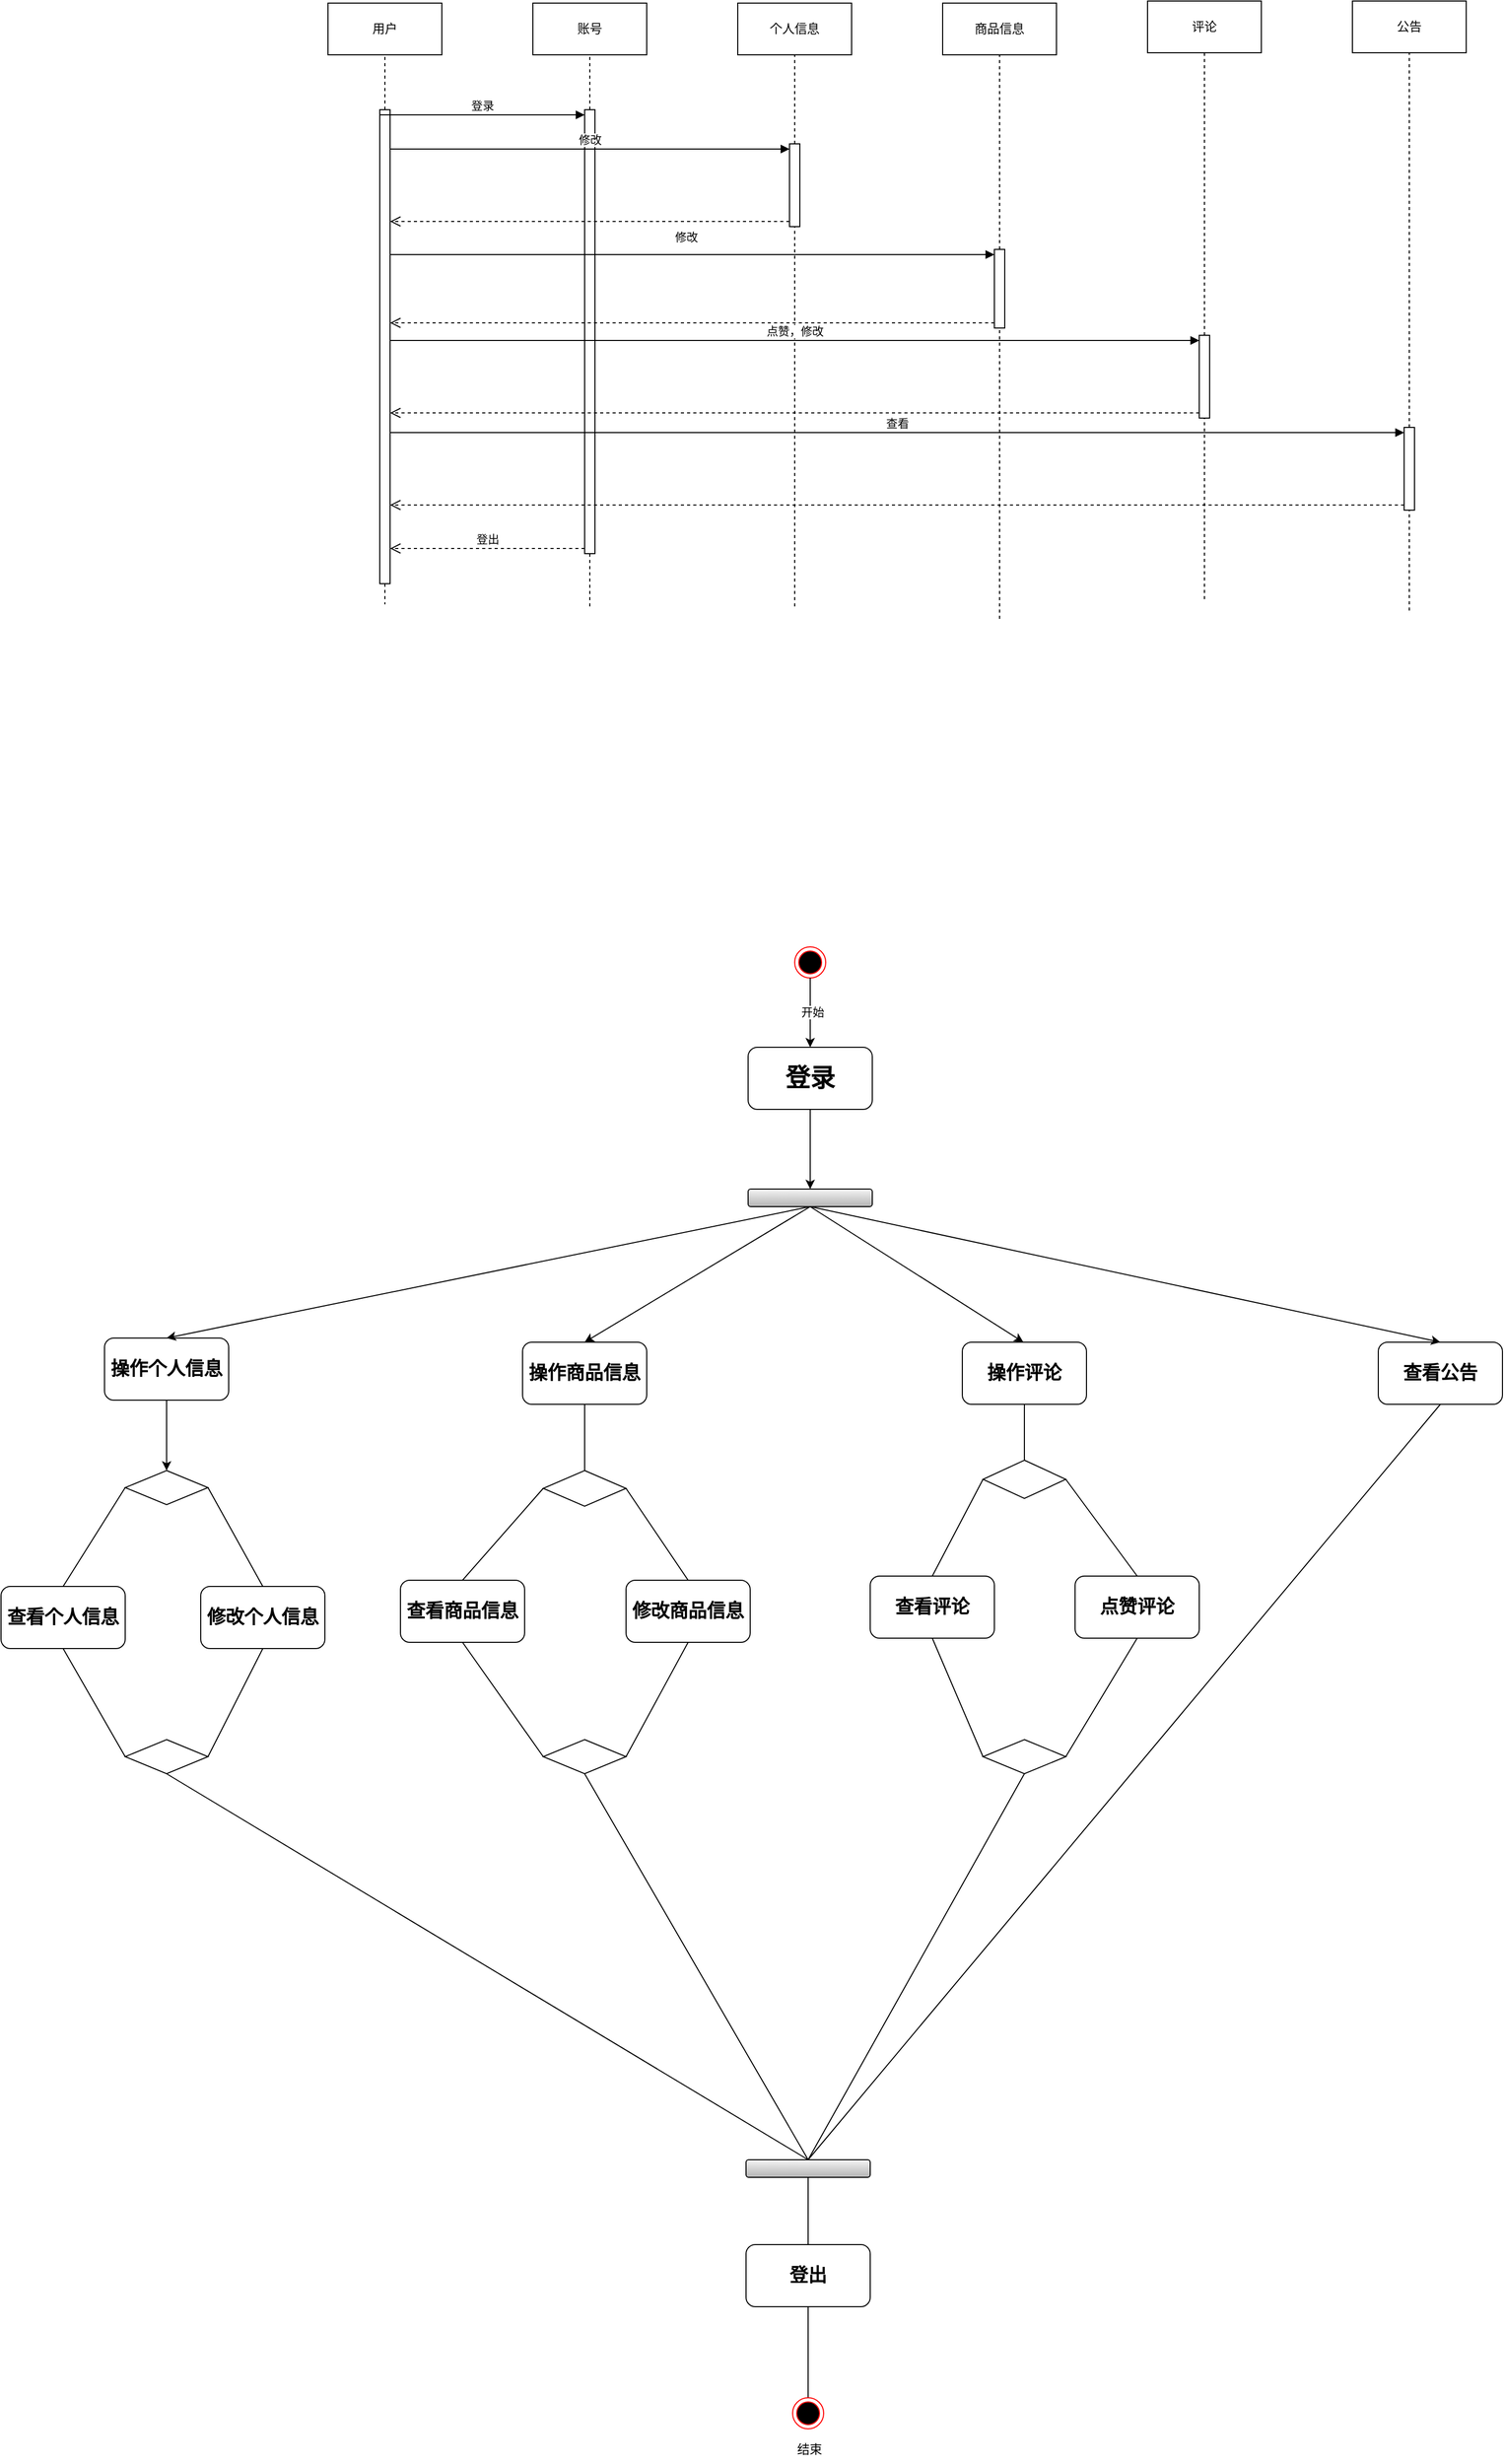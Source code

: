 <mxfile version="25.0.3">
  <diagram name="第 1 页" id="wJ4yr9-yUe9llj9ouPJo">
    <mxGraphModel dx="3652" dy="1562" grid="0" gridSize="10" guides="1" tooltips="1" connect="1" arrows="1" fold="1" page="0" pageScale="1" pageWidth="827" pageHeight="1169" background="none" math="0" shadow="0">
      <root>
        <mxCell id="0" />
        <mxCell id="1" parent="0" />
        <mxCell id="3k7GxaiOfriNuv9NzLgy-3" value="用户" style="html=1;whiteSpace=wrap;" parent="1" vertex="1">
          <mxGeometry x="-91" y="350" width="110" height="50" as="geometry" />
        </mxCell>
        <mxCell id="3k7GxaiOfriNuv9NzLgy-4" value="账号" style="html=1;whiteSpace=wrap;" parent="1" vertex="1">
          <mxGeometry x="107" y="350" width="110" height="50" as="geometry" />
        </mxCell>
        <mxCell id="3k7GxaiOfriNuv9NzLgy-5" value="个人信息" style="html=1;whiteSpace=wrap;" parent="1" vertex="1">
          <mxGeometry x="305" y="350" width="110" height="50" as="geometry" />
        </mxCell>
        <mxCell id="3k7GxaiOfriNuv9NzLgy-6" value="商品信息" style="html=1;whiteSpace=wrap;" parent="1" vertex="1">
          <mxGeometry x="503" y="350" width="110" height="50" as="geometry" />
        </mxCell>
        <mxCell id="3k7GxaiOfriNuv9NzLgy-7" value="评论" style="html=1;whiteSpace=wrap;" parent="1" vertex="1">
          <mxGeometry x="701" y="348" width="110" height="50" as="geometry" />
        </mxCell>
        <mxCell id="3k7GxaiOfriNuv9NzLgy-8" value="公告" style="html=1;whiteSpace=wrap;" parent="1" vertex="1">
          <mxGeometry x="899" y="348" width="110" height="50" as="geometry" />
        </mxCell>
        <mxCell id="3k7GxaiOfriNuv9NzLgy-9" value="" style="html=1;points=[[0,0,0,0,5],[0,1,0,0,-5],[1,0,0,0,5],[1,1,0,0,-5]];perimeter=orthogonalPerimeter;outlineConnect=0;targetShapes=umlLifeline;portConstraint=eastwest;newEdgeStyle={&quot;curved&quot;:0,&quot;rounded&quot;:0};" parent="1" vertex="1">
          <mxGeometry x="-41" y="453" width="10" height="458" as="geometry" />
        </mxCell>
        <mxCell id="3k7GxaiOfriNuv9NzLgy-10" value="" style="endArrow=none;dashed=1;html=1;rounded=0;entryX=0.5;entryY=1;entryDx=0;entryDy=0;" parent="1" source="3k7GxaiOfriNuv9NzLgy-9" target="3k7GxaiOfriNuv9NzLgy-3" edge="1">
          <mxGeometry width="50" height="50" relative="1" as="geometry">
            <mxPoint x="-26" y="435" as="sourcePoint" />
            <mxPoint x="437" y="577" as="targetPoint" />
          </mxGeometry>
        </mxCell>
        <mxCell id="3k7GxaiOfriNuv9NzLgy-11" value="" style="endArrow=none;dashed=1;html=1;rounded=0;" parent="1" source="3k7GxaiOfriNuv9NzLgy-9" edge="1">
          <mxGeometry width="50" height="50" relative="1" as="geometry">
            <mxPoint x="387" y="627" as="sourcePoint" />
            <mxPoint x="-36" y="931" as="targetPoint" />
          </mxGeometry>
        </mxCell>
        <mxCell id="3k7GxaiOfriNuv9NzLgy-15" value="" style="html=1;points=[[0,0,0,0,5],[0,1,0,0,-5],[1,0,0,0,5],[1,1,0,0,-5]];perimeter=orthogonalPerimeter;outlineConnect=0;targetShapes=umlLifeline;portConstraint=eastwest;newEdgeStyle={&quot;curved&quot;:0,&quot;rounded&quot;:0};" parent="1" vertex="1">
          <mxGeometry x="157" y="453" width="10" height="429" as="geometry" />
        </mxCell>
        <mxCell id="3k7GxaiOfriNuv9NzLgy-16" value="登录" style="html=1;verticalAlign=bottom;endArrow=block;curved=0;rounded=0;entryX=0;entryY=0;entryDx=0;entryDy=5;exitX=0;exitY=0;exitDx=0;exitDy=5;exitPerimeter=0;" parent="1" source="3k7GxaiOfriNuv9NzLgy-9" target="3k7GxaiOfriNuv9NzLgy-15" edge="1">
          <mxGeometry relative="1" as="geometry">
            <mxPoint x="-36" y="452" as="sourcePoint" />
          </mxGeometry>
        </mxCell>
        <mxCell id="3k7GxaiOfriNuv9NzLgy-17" value="登出" style="html=1;verticalAlign=bottom;endArrow=open;dashed=1;endSize=8;curved=0;rounded=0;exitX=0;exitY=1;exitDx=0;exitDy=-5;" parent="1" source="3k7GxaiOfriNuv9NzLgy-15" target="3k7GxaiOfriNuv9NzLgy-9" edge="1">
          <mxGeometry relative="1" as="geometry">
            <mxPoint x="86" y="543" as="targetPoint" />
          </mxGeometry>
        </mxCell>
        <mxCell id="3k7GxaiOfriNuv9NzLgy-19" value="" style="endArrow=none;dashed=1;html=1;rounded=0;" parent="1" source="3k7GxaiOfriNuv9NzLgy-15" edge="1">
          <mxGeometry width="50" height="50" relative="1" as="geometry">
            <mxPoint x="387" y="627" as="sourcePoint" />
            <mxPoint x="162" y="936" as="targetPoint" />
          </mxGeometry>
        </mxCell>
        <mxCell id="3k7GxaiOfriNuv9NzLgy-20" value="" style="endArrow=none;dashed=1;html=1;rounded=0;entryX=0.5;entryY=1;entryDx=0;entryDy=0;" parent="1" source="3k7GxaiOfriNuv9NzLgy-15" target="3k7GxaiOfriNuv9NzLgy-4" edge="1">
          <mxGeometry width="50" height="50" relative="1" as="geometry">
            <mxPoint x="374" y="622" as="sourcePoint" />
            <mxPoint x="437" y="577" as="targetPoint" />
          </mxGeometry>
        </mxCell>
        <mxCell id="3k7GxaiOfriNuv9NzLgy-21" value="" style="html=1;points=[[0,0,0,0,5],[0,1,0,0,-5],[1,0,0,0,5],[1,1,0,0,-5]];perimeter=orthogonalPerimeter;outlineConnect=0;targetShapes=umlLifeline;portConstraint=eastwest;newEdgeStyle={&quot;curved&quot;:0,&quot;rounded&quot;:0};" parent="1" vertex="1">
          <mxGeometry x="355" y="486" width="10" height="80" as="geometry" />
        </mxCell>
        <mxCell id="3k7GxaiOfriNuv9NzLgy-22" value="修改" style="html=1;verticalAlign=bottom;endArrow=block;curved=0;rounded=0;entryX=0;entryY=0;entryDx=0;entryDy=5;" parent="1" source="3k7GxaiOfriNuv9NzLgy-9" target="3k7GxaiOfriNuv9NzLgy-21" edge="1">
          <mxGeometry relative="1" as="geometry">
            <mxPoint x="282" y="520" as="sourcePoint" />
            <mxPoint as="offset" />
          </mxGeometry>
        </mxCell>
        <mxCell id="3k7GxaiOfriNuv9NzLgy-23" value="" style="html=1;verticalAlign=bottom;endArrow=open;dashed=1;endSize=8;curved=0;rounded=0;exitX=0;exitY=1;exitDx=0;exitDy=-5;" parent="1" source="3k7GxaiOfriNuv9NzLgy-21" target="3k7GxaiOfriNuv9NzLgy-9" edge="1">
          <mxGeometry relative="1" as="geometry">
            <mxPoint x="282" y="590" as="targetPoint" />
            <mxPoint as="offset" />
          </mxGeometry>
        </mxCell>
        <mxCell id="3k7GxaiOfriNuv9NzLgy-24" value="" style="endArrow=none;dashed=1;html=1;rounded=0;entryX=0.5;entryY=1;entryDx=0;entryDy=0;" parent="1" source="3k7GxaiOfriNuv9NzLgy-21" target="3k7GxaiOfriNuv9NzLgy-5" edge="1">
          <mxGeometry width="50" height="50" relative="1" as="geometry">
            <mxPoint x="387" y="627" as="sourcePoint" />
            <mxPoint x="437" y="577" as="targetPoint" />
          </mxGeometry>
        </mxCell>
        <mxCell id="3k7GxaiOfriNuv9NzLgy-25" value="" style="endArrow=none;dashed=1;html=1;rounded=0;" parent="1" target="3k7GxaiOfriNuv9NzLgy-21" edge="1">
          <mxGeometry width="50" height="50" relative="1" as="geometry">
            <mxPoint x="360" y="933" as="sourcePoint" />
            <mxPoint x="437" y="577" as="targetPoint" />
          </mxGeometry>
        </mxCell>
        <mxCell id="3k7GxaiOfriNuv9NzLgy-26" value="" style="html=1;points=[[0,0,0,0,5],[0,1,0,0,-5],[1,0,0,0,5],[1,1,0,0,-5]];perimeter=orthogonalPerimeter;outlineConnect=0;targetShapes=umlLifeline;portConstraint=eastwest;newEdgeStyle={&quot;curved&quot;:0,&quot;rounded&quot;:0};" parent="1" vertex="1">
          <mxGeometry x="553" y="588" width="10" height="76" as="geometry" />
        </mxCell>
        <mxCell id="3k7GxaiOfriNuv9NzLgy-27" value="修改" style="html=1;verticalAlign=bottom;endArrow=block;curved=0;rounded=0;entryX=0;entryY=0;entryDx=0;entryDy=5;" parent="1" source="3k7GxaiOfriNuv9NzLgy-9" target="3k7GxaiOfriNuv9NzLgy-26" edge="1">
          <mxGeometry x="-0.022" y="8" relative="1" as="geometry">
            <mxPoint x="480" y="581" as="sourcePoint" />
            <mxPoint as="offset" />
          </mxGeometry>
        </mxCell>
        <mxCell id="3k7GxaiOfriNuv9NzLgy-28" value="" style="html=1;verticalAlign=bottom;endArrow=open;dashed=1;endSize=8;curved=0;rounded=0;exitX=0;exitY=1;exitDx=0;exitDy=-5;" parent="1" source="3k7GxaiOfriNuv9NzLgy-26" target="3k7GxaiOfriNuv9NzLgy-9" edge="1">
          <mxGeometry relative="1" as="geometry">
            <mxPoint x="480" y="651" as="targetPoint" />
          </mxGeometry>
        </mxCell>
        <mxCell id="3k7GxaiOfriNuv9NzLgy-29" value="" style="endArrow=none;dashed=1;html=1;rounded=0;entryX=0.5;entryY=1;entryDx=0;entryDy=0;" parent="1" source="3k7GxaiOfriNuv9NzLgy-26" target="3k7GxaiOfriNuv9NzLgy-6" edge="1">
          <mxGeometry width="50" height="50" relative="1" as="geometry">
            <mxPoint x="387" y="627" as="sourcePoint" />
            <mxPoint x="437" y="577" as="targetPoint" />
          </mxGeometry>
        </mxCell>
        <mxCell id="3k7GxaiOfriNuv9NzLgy-30" value="" style="endArrow=none;dashed=1;html=1;rounded=0;" parent="1" target="3k7GxaiOfriNuv9NzLgy-26" edge="1">
          <mxGeometry width="50" height="50" relative="1" as="geometry">
            <mxPoint x="558" y="945" as="sourcePoint" />
            <mxPoint x="437" y="577" as="targetPoint" />
          </mxGeometry>
        </mxCell>
        <mxCell id="3k7GxaiOfriNuv9NzLgy-31" value="" style="html=1;points=[[0,0,0,0,5],[0,1,0,0,-5],[1,0,0,0,5],[1,1,0,0,-5]];perimeter=orthogonalPerimeter;outlineConnect=0;targetShapes=umlLifeline;portConstraint=eastwest;newEdgeStyle={&quot;curved&quot;:0,&quot;rounded&quot;:0};" parent="1" vertex="1">
          <mxGeometry x="751" y="671" width="10" height="80" as="geometry" />
        </mxCell>
        <mxCell id="3k7GxaiOfriNuv9NzLgy-32" value="点赞，修改" style="html=1;verticalAlign=bottom;endArrow=block;curved=0;rounded=0;entryX=0;entryY=0;entryDx=0;entryDy=5;" parent="1" source="3k7GxaiOfriNuv9NzLgy-9" target="3k7GxaiOfriNuv9NzLgy-31" edge="1">
          <mxGeometry relative="1" as="geometry">
            <mxPoint x="679" y="677" as="sourcePoint" />
          </mxGeometry>
        </mxCell>
        <mxCell id="3k7GxaiOfriNuv9NzLgy-33" value="" style="html=1;verticalAlign=bottom;endArrow=open;dashed=1;endSize=8;curved=0;rounded=0;exitX=0;exitY=1;exitDx=0;exitDy=-5;" parent="1" source="3k7GxaiOfriNuv9NzLgy-31" target="3k7GxaiOfriNuv9NzLgy-9" edge="1">
          <mxGeometry relative="1" as="geometry">
            <mxPoint x="679" y="747" as="targetPoint" />
          </mxGeometry>
        </mxCell>
        <mxCell id="3k7GxaiOfriNuv9NzLgy-34" value="" style="endArrow=none;dashed=1;html=1;rounded=0;entryX=0.5;entryY=1;entryDx=0;entryDy=0;" parent="1" source="3k7GxaiOfriNuv9NzLgy-31" target="3k7GxaiOfriNuv9NzLgy-7" edge="1">
          <mxGeometry width="50" height="50" relative="1" as="geometry">
            <mxPoint x="387" y="627" as="sourcePoint" />
            <mxPoint x="437" y="577" as="targetPoint" />
          </mxGeometry>
        </mxCell>
        <mxCell id="3k7GxaiOfriNuv9NzLgy-35" value="" style="html=1;points=[[0,0,0,0,5],[0,1,0,0,-5],[1,0,0,0,5],[1,1,0,0,-5]];perimeter=orthogonalPerimeter;outlineConnect=0;targetShapes=umlLifeline;portConstraint=eastwest;newEdgeStyle={&quot;curved&quot;:0,&quot;rounded&quot;:0};" parent="1" vertex="1">
          <mxGeometry x="949" y="760" width="10" height="80" as="geometry" />
        </mxCell>
        <mxCell id="3k7GxaiOfriNuv9NzLgy-36" value="查看" style="html=1;verticalAlign=bottom;endArrow=block;curved=0;rounded=0;entryX=0;entryY=0;entryDx=0;entryDy=5;" parent="1" source="3k7GxaiOfriNuv9NzLgy-9" target="3k7GxaiOfriNuv9NzLgy-35" edge="1">
          <mxGeometry relative="1" as="geometry">
            <mxPoint x="889" y="761" as="sourcePoint" />
          </mxGeometry>
        </mxCell>
        <mxCell id="3k7GxaiOfriNuv9NzLgy-37" value="" style="html=1;verticalAlign=bottom;endArrow=open;dashed=1;endSize=8;curved=0;rounded=0;exitX=0;exitY=1;exitDx=0;exitDy=-5;" parent="1" source="3k7GxaiOfriNuv9NzLgy-35" target="3k7GxaiOfriNuv9NzLgy-9" edge="1">
          <mxGeometry relative="1" as="geometry">
            <mxPoint x="889" y="831" as="targetPoint" />
          </mxGeometry>
        </mxCell>
        <mxCell id="3k7GxaiOfriNuv9NzLgy-38" value="" style="endArrow=none;dashed=1;html=1;rounded=0;entryX=0.5;entryY=1;entryDx=0;entryDy=0;" parent="1" source="3k7GxaiOfriNuv9NzLgy-35" target="3k7GxaiOfriNuv9NzLgy-8" edge="1">
          <mxGeometry width="50" height="50" relative="1" as="geometry">
            <mxPoint x="387" y="627" as="sourcePoint" />
            <mxPoint x="437" y="577" as="targetPoint" />
          </mxGeometry>
        </mxCell>
        <mxCell id="3k7GxaiOfriNuv9NzLgy-39" value="" style="endArrow=none;dashed=1;html=1;rounded=0;" parent="1" target="3k7GxaiOfriNuv9NzLgy-31" edge="1">
          <mxGeometry width="50" height="50" relative="1" as="geometry">
            <mxPoint x="756" y="926" as="sourcePoint" />
            <mxPoint x="437" y="577" as="targetPoint" />
          </mxGeometry>
        </mxCell>
        <mxCell id="3k7GxaiOfriNuv9NzLgy-41" value="" style="endArrow=none;dashed=1;html=1;rounded=0;" parent="1" target="3k7GxaiOfriNuv9NzLgy-35" edge="1">
          <mxGeometry width="50" height="50" relative="1" as="geometry">
            <mxPoint x="954" y="937" as="sourcePoint" />
            <mxPoint x="437" y="577" as="targetPoint" />
          </mxGeometry>
        </mxCell>
        <mxCell id="N2mEgKIDuAkwJGOdVGgQ-1" value="" style="ellipse;html=1;shape=endState;fillColor=#000000;strokeColor=#ff0000;" vertex="1" parent="1">
          <mxGeometry x="360" y="1262" width="30" height="30" as="geometry" />
        </mxCell>
        <mxCell id="N2mEgKIDuAkwJGOdVGgQ-2" value="&lt;h1&gt;登录&lt;/h1&gt;" style="rounded=1;whiteSpace=wrap;html=1;" vertex="1" parent="1">
          <mxGeometry x="315" y="1359" width="120" height="60" as="geometry" />
        </mxCell>
        <mxCell id="N2mEgKIDuAkwJGOdVGgQ-3" value="" style="endArrow=classic;html=1;rounded=0;exitX=0.5;exitY=1;exitDx=0;exitDy=0;entryX=0.5;entryY=0;entryDx=0;entryDy=0;" edge="1" parent="1" source="N2mEgKIDuAkwJGOdVGgQ-1" target="N2mEgKIDuAkwJGOdVGgQ-2">
          <mxGeometry width="50" height="50" relative="1" as="geometry">
            <mxPoint x="509" y="1567" as="sourcePoint" />
            <mxPoint x="559" y="1517" as="targetPoint" />
          </mxGeometry>
        </mxCell>
        <mxCell id="N2mEgKIDuAkwJGOdVGgQ-4" value="开始" style="edgeLabel;html=1;align=center;verticalAlign=middle;resizable=0;points=[];" vertex="1" connectable="0" parent="N2mEgKIDuAkwJGOdVGgQ-3">
          <mxGeometry x="-0.015" y="2" relative="1" as="geometry">
            <mxPoint as="offset" />
          </mxGeometry>
        </mxCell>
        <mxCell id="N2mEgKIDuAkwJGOdVGgQ-5" value="" style="endArrow=classic;html=1;rounded=0;exitX=0.5;exitY=1;exitDx=0;exitDy=0;entryX=0.5;entryY=0;entryDx=0;entryDy=0;" edge="1" parent="1" source="N2mEgKIDuAkwJGOdVGgQ-2" target="N2mEgKIDuAkwJGOdVGgQ-6">
          <mxGeometry width="50" height="50" relative="1" as="geometry">
            <mxPoint x="509" y="1567" as="sourcePoint" />
            <mxPoint x="435" y="1472" as="targetPoint" />
          </mxGeometry>
        </mxCell>
        <mxCell id="N2mEgKIDuAkwJGOdVGgQ-6" value="" style="rounded=1;whiteSpace=wrap;html=1;fillColor=#f5f5f5;strokeColor=default;gradientColor=#b3b3b3;shadow=0;" vertex="1" parent="1">
          <mxGeometry x="315" y="1496" width="120" height="17" as="geometry" />
        </mxCell>
        <mxCell id="N2mEgKIDuAkwJGOdVGgQ-7" value="&lt;h2&gt;操作个人信息&lt;/h2&gt;" style="rounded=1;whiteSpace=wrap;html=1;" vertex="1" parent="1">
          <mxGeometry x="-307" y="1640" width="120" height="60" as="geometry" />
        </mxCell>
        <mxCell id="N2mEgKIDuAkwJGOdVGgQ-8" value="&lt;h2&gt;操作商品信息&lt;/h2&gt;" style="rounded=1;whiteSpace=wrap;html=1;" vertex="1" parent="1">
          <mxGeometry x="97" y="1644" width="120" height="60" as="geometry" />
        </mxCell>
        <mxCell id="N2mEgKIDuAkwJGOdVGgQ-9" value="&lt;h2&gt;操作评论&lt;/h2&gt;" style="rounded=1;whiteSpace=wrap;html=1;" vertex="1" parent="1">
          <mxGeometry x="522" y="1644" width="120" height="60" as="geometry" />
        </mxCell>
        <mxCell id="N2mEgKIDuAkwJGOdVGgQ-10" value="&lt;h2&gt;查看公告&lt;/h2&gt;" style="rounded=1;whiteSpace=wrap;html=1;" vertex="1" parent="1">
          <mxGeometry x="924" y="1644" width="120" height="60" as="geometry" />
        </mxCell>
        <mxCell id="N2mEgKIDuAkwJGOdVGgQ-13" value="" style="endArrow=classic;html=1;rounded=0;entryX=0.5;entryY=0;entryDx=0;entryDy=0;exitX=0.5;exitY=1;exitDx=0;exitDy=0;" edge="1" parent="1" source="N2mEgKIDuAkwJGOdVGgQ-6" target="N2mEgKIDuAkwJGOdVGgQ-7">
          <mxGeometry width="50" height="50" relative="1" as="geometry">
            <mxPoint x="509" y="1802" as="sourcePoint" />
            <mxPoint x="559" y="1752" as="targetPoint" />
          </mxGeometry>
        </mxCell>
        <mxCell id="N2mEgKIDuAkwJGOdVGgQ-14" value="" style="endArrow=classic;html=1;rounded=0;exitX=0.5;exitY=1;exitDx=0;exitDy=0;entryX=0.5;entryY=0;entryDx=0;entryDy=0;" edge="1" parent="1" source="N2mEgKIDuAkwJGOdVGgQ-6" target="N2mEgKIDuAkwJGOdVGgQ-8">
          <mxGeometry width="50" height="50" relative="1" as="geometry">
            <mxPoint x="509" y="1802" as="sourcePoint" />
            <mxPoint x="559" y="1752" as="targetPoint" />
          </mxGeometry>
        </mxCell>
        <mxCell id="N2mEgKIDuAkwJGOdVGgQ-15" value="" style="endArrow=classic;html=1;rounded=0;exitX=0.5;exitY=1;exitDx=0;exitDy=0;entryX=0.492;entryY=0;entryDx=0;entryDy=0;entryPerimeter=0;" edge="1" parent="1" source="N2mEgKIDuAkwJGOdVGgQ-6" target="N2mEgKIDuAkwJGOdVGgQ-9">
          <mxGeometry width="50" height="50" relative="1" as="geometry">
            <mxPoint x="509" y="1802" as="sourcePoint" />
            <mxPoint x="559" y="1752" as="targetPoint" />
          </mxGeometry>
        </mxCell>
        <mxCell id="N2mEgKIDuAkwJGOdVGgQ-17" style="edgeStyle=orthogonalEdgeStyle;rounded=0;orthogonalLoop=1;jettySize=auto;html=1;exitX=0.5;exitY=1;exitDx=0;exitDy=0;" edge="1" parent="1" source="N2mEgKIDuAkwJGOdVGgQ-6" target="N2mEgKIDuAkwJGOdVGgQ-6">
          <mxGeometry relative="1" as="geometry" />
        </mxCell>
        <mxCell id="N2mEgKIDuAkwJGOdVGgQ-18" value="" style="endArrow=classic;html=1;rounded=0;exitX=0.5;exitY=1;exitDx=0;exitDy=0;entryX=0.5;entryY=0;entryDx=0;entryDy=0;" edge="1" parent="1" source="N2mEgKIDuAkwJGOdVGgQ-6" target="N2mEgKIDuAkwJGOdVGgQ-10">
          <mxGeometry width="50" height="50" relative="1" as="geometry">
            <mxPoint x="509" y="1567" as="sourcePoint" />
            <mxPoint x="559" y="1517" as="targetPoint" />
          </mxGeometry>
        </mxCell>
        <mxCell id="N2mEgKIDuAkwJGOdVGgQ-19" value="" style="rhombus;whiteSpace=wrap;html=1;" vertex="1" parent="1">
          <mxGeometry x="-287" y="1768" width="80" height="33" as="geometry" />
        </mxCell>
        <mxCell id="N2mEgKIDuAkwJGOdVGgQ-21" value="" style="endArrow=classic;html=1;rounded=0;exitX=0.5;exitY=1;exitDx=0;exitDy=0;entryX=0.5;entryY=0;entryDx=0;entryDy=0;" edge="1" parent="1" source="N2mEgKIDuAkwJGOdVGgQ-7" target="N2mEgKIDuAkwJGOdVGgQ-19">
          <mxGeometry width="50" height="50" relative="1" as="geometry">
            <mxPoint x="508" y="1802" as="sourcePoint" />
            <mxPoint x="558" y="1752" as="targetPoint" />
          </mxGeometry>
        </mxCell>
        <mxCell id="N2mEgKIDuAkwJGOdVGgQ-22" value="" style="endArrow=none;html=1;rounded=0;exitX=0;exitY=0.5;exitDx=0;exitDy=0;entryX=0.5;entryY=0;entryDx=0;entryDy=0;" edge="1" parent="1" source="N2mEgKIDuAkwJGOdVGgQ-19" target="N2mEgKIDuAkwJGOdVGgQ-24">
          <mxGeometry width="50" height="50" relative="1" as="geometry">
            <mxPoint x="508" y="1920" as="sourcePoint" />
            <mxPoint x="-24" y="1888" as="targetPoint" />
          </mxGeometry>
        </mxCell>
        <mxCell id="N2mEgKIDuAkwJGOdVGgQ-24" value="&lt;h2&gt;查看个人信息&lt;/h2&gt;" style="rounded=1;whiteSpace=wrap;html=1;" vertex="1" parent="1">
          <mxGeometry x="-407" y="1880" width="120" height="60" as="geometry" />
        </mxCell>
        <mxCell id="N2mEgKIDuAkwJGOdVGgQ-25" value="&lt;h2&gt;修改个人信息&lt;/h2&gt;" style="rounded=1;whiteSpace=wrap;html=1;" vertex="1" parent="1">
          <mxGeometry x="-214" y="1880" width="120" height="60" as="geometry" />
        </mxCell>
        <mxCell id="N2mEgKIDuAkwJGOdVGgQ-26" value="" style="endArrow=none;html=1;rounded=0;entryX=1;entryY=0.5;entryDx=0;entryDy=0;exitX=0.5;exitY=0;exitDx=0;exitDy=0;" edge="1" parent="1" source="N2mEgKIDuAkwJGOdVGgQ-25" target="N2mEgKIDuAkwJGOdVGgQ-19">
          <mxGeometry width="50" height="50" relative="1" as="geometry">
            <mxPoint x="508" y="1920" as="sourcePoint" />
            <mxPoint x="558" y="1870" as="targetPoint" />
          </mxGeometry>
        </mxCell>
        <mxCell id="N2mEgKIDuAkwJGOdVGgQ-27" value="" style="rhombus;whiteSpace=wrap;html=1;" vertex="1" parent="1">
          <mxGeometry x="117" y="1768" width="80" height="34.5" as="geometry" />
        </mxCell>
        <mxCell id="N2mEgKIDuAkwJGOdVGgQ-28" value="" style="endArrow=none;html=1;rounded=0;entryX=0.5;entryY=1;entryDx=0;entryDy=0;exitX=0.5;exitY=0;exitDx=0;exitDy=0;" edge="1" parent="1" source="N2mEgKIDuAkwJGOdVGgQ-27" target="N2mEgKIDuAkwJGOdVGgQ-8">
          <mxGeometry width="50" height="50" relative="1" as="geometry">
            <mxPoint x="405" y="1755" as="sourcePoint" />
            <mxPoint x="455" y="1705" as="targetPoint" />
          </mxGeometry>
        </mxCell>
        <mxCell id="N2mEgKIDuAkwJGOdVGgQ-29" value="&lt;h2&gt;查看商品信息&lt;/h2&gt;" style="rounded=1;whiteSpace=wrap;html=1;" vertex="1" parent="1">
          <mxGeometry x="-21" y="1874" width="120" height="60" as="geometry" />
        </mxCell>
        <mxCell id="N2mEgKIDuAkwJGOdVGgQ-30" value="&lt;h2&gt;修改商品信息&lt;/h2&gt;" style="rounded=1;whiteSpace=wrap;html=1;" vertex="1" parent="1">
          <mxGeometry x="197" y="1874" width="120" height="60" as="geometry" />
        </mxCell>
        <mxCell id="N2mEgKIDuAkwJGOdVGgQ-31" value="&lt;h2&gt;查看评论&lt;/h2&gt;" style="rounded=1;whiteSpace=wrap;html=1;" vertex="1" parent="1">
          <mxGeometry x="433" y="1870" width="120" height="60" as="geometry" />
        </mxCell>
        <mxCell id="N2mEgKIDuAkwJGOdVGgQ-32" value="&lt;h2&gt;点赞评论&lt;/h2&gt;" style="rounded=1;whiteSpace=wrap;html=1;" vertex="1" parent="1">
          <mxGeometry x="631" y="1870" width="120" height="60" as="geometry" />
        </mxCell>
        <mxCell id="N2mEgKIDuAkwJGOdVGgQ-33" value="" style="endArrow=none;html=1;rounded=0;exitX=0;exitY=0.5;exitDx=0;exitDy=0;entryX=0.5;entryY=0;entryDx=0;entryDy=0;" edge="1" parent="1" source="N2mEgKIDuAkwJGOdVGgQ-27" target="N2mEgKIDuAkwJGOdVGgQ-29">
          <mxGeometry width="50" height="50" relative="1" as="geometry">
            <mxPoint x="329" y="1813" as="sourcePoint" />
            <mxPoint x="379" y="1763" as="targetPoint" />
          </mxGeometry>
        </mxCell>
        <mxCell id="N2mEgKIDuAkwJGOdVGgQ-34" value="" style="endArrow=none;html=1;rounded=0;entryX=1;entryY=0.5;entryDx=0;entryDy=0;exitX=0.5;exitY=0;exitDx=0;exitDy=0;" edge="1" parent="1" source="N2mEgKIDuAkwJGOdVGgQ-30" target="N2mEgKIDuAkwJGOdVGgQ-27">
          <mxGeometry width="50" height="50" relative="1" as="geometry">
            <mxPoint x="329" y="1813" as="sourcePoint" />
            <mxPoint x="379" y="1763" as="targetPoint" />
          </mxGeometry>
        </mxCell>
        <mxCell id="N2mEgKIDuAkwJGOdVGgQ-35" value="" style="rhombus;whiteSpace=wrap;html=1;" vertex="1" parent="1">
          <mxGeometry x="542" y="1758" width="80" height="37" as="geometry" />
        </mxCell>
        <mxCell id="N2mEgKIDuAkwJGOdVGgQ-36" value="" style="endArrow=none;html=1;rounded=0;entryX=0;entryY=0.5;entryDx=0;entryDy=0;exitX=0.5;exitY=0;exitDx=0;exitDy=0;" edge="1" parent="1" source="N2mEgKIDuAkwJGOdVGgQ-31" target="N2mEgKIDuAkwJGOdVGgQ-35">
          <mxGeometry width="50" height="50" relative="1" as="geometry">
            <mxPoint x="329" y="1813" as="sourcePoint" />
            <mxPoint x="379" y="1763" as="targetPoint" />
          </mxGeometry>
        </mxCell>
        <mxCell id="N2mEgKIDuAkwJGOdVGgQ-37" value="" style="endArrow=none;html=1;rounded=0;entryX=0.5;entryY=1;entryDx=0;entryDy=0;" edge="1" parent="1" source="N2mEgKIDuAkwJGOdVGgQ-35" target="N2mEgKIDuAkwJGOdVGgQ-9">
          <mxGeometry width="50" height="50" relative="1" as="geometry">
            <mxPoint x="329" y="1813" as="sourcePoint" />
            <mxPoint x="379" y="1763" as="targetPoint" />
          </mxGeometry>
        </mxCell>
        <mxCell id="N2mEgKIDuAkwJGOdVGgQ-38" value="" style="endArrow=none;html=1;rounded=0;entryX=1;entryY=0.5;entryDx=0;entryDy=0;exitX=0.5;exitY=0;exitDx=0;exitDy=0;" edge="1" parent="1" source="N2mEgKIDuAkwJGOdVGgQ-32" target="N2mEgKIDuAkwJGOdVGgQ-35">
          <mxGeometry width="50" height="50" relative="1" as="geometry">
            <mxPoint x="329" y="1813" as="sourcePoint" />
            <mxPoint x="379" y="1763" as="targetPoint" />
          </mxGeometry>
        </mxCell>
        <mxCell id="N2mEgKIDuAkwJGOdVGgQ-40" value="" style="rhombus;whiteSpace=wrap;html=1;" vertex="1" parent="1">
          <mxGeometry x="-287" y="2028" width="80" height="33" as="geometry" />
        </mxCell>
        <mxCell id="N2mEgKIDuAkwJGOdVGgQ-41" value="" style="rhombus;whiteSpace=wrap;html=1;" vertex="1" parent="1">
          <mxGeometry x="117" y="2028" width="80" height="33" as="geometry" />
        </mxCell>
        <mxCell id="N2mEgKIDuAkwJGOdVGgQ-42" value="" style="rhombus;whiteSpace=wrap;html=1;" vertex="1" parent="1">
          <mxGeometry x="542" y="2028" width="80" height="33" as="geometry" />
        </mxCell>
        <mxCell id="N2mEgKIDuAkwJGOdVGgQ-43" value="" style="endArrow=none;html=1;rounded=0;entryX=0.5;entryY=1;entryDx=0;entryDy=0;exitX=0;exitY=0.5;exitDx=0;exitDy=0;" edge="1" parent="1" source="N2mEgKIDuAkwJGOdVGgQ-40" target="N2mEgKIDuAkwJGOdVGgQ-24">
          <mxGeometry width="50" height="50" relative="1" as="geometry">
            <mxPoint x="241" y="2011" as="sourcePoint" />
            <mxPoint x="291" y="1961" as="targetPoint" />
          </mxGeometry>
        </mxCell>
        <mxCell id="N2mEgKIDuAkwJGOdVGgQ-47" value="" style="endArrow=none;html=1;rounded=0;entryX=0.5;entryY=1;entryDx=0;entryDy=0;exitX=1;exitY=0.5;exitDx=0;exitDy=0;" edge="1" parent="1" source="N2mEgKIDuAkwJGOdVGgQ-40" target="N2mEgKIDuAkwJGOdVGgQ-25">
          <mxGeometry width="50" height="50" relative="1" as="geometry">
            <mxPoint x="241" y="2011" as="sourcePoint" />
            <mxPoint x="291" y="1961" as="targetPoint" />
          </mxGeometry>
        </mxCell>
        <mxCell id="N2mEgKIDuAkwJGOdVGgQ-48" value="" style="endArrow=none;html=1;rounded=0;entryX=0.5;entryY=1;entryDx=0;entryDy=0;exitX=1;exitY=0.5;exitDx=0;exitDy=0;" edge="1" parent="1" source="N2mEgKIDuAkwJGOdVGgQ-41" target="N2mEgKIDuAkwJGOdVGgQ-30">
          <mxGeometry width="50" height="50" relative="1" as="geometry">
            <mxPoint x="241" y="2011" as="sourcePoint" />
            <mxPoint x="291" y="1961" as="targetPoint" />
          </mxGeometry>
        </mxCell>
        <mxCell id="N2mEgKIDuAkwJGOdVGgQ-49" value="" style="endArrow=none;html=1;rounded=0;exitX=0.5;exitY=1;exitDx=0;exitDy=0;entryX=0;entryY=0.5;entryDx=0;entryDy=0;" edge="1" parent="1" source="N2mEgKIDuAkwJGOdVGgQ-29" target="N2mEgKIDuAkwJGOdVGgQ-41">
          <mxGeometry width="50" height="50" relative="1" as="geometry">
            <mxPoint x="241" y="2011" as="sourcePoint" />
            <mxPoint x="291" y="1961" as="targetPoint" />
          </mxGeometry>
        </mxCell>
        <mxCell id="N2mEgKIDuAkwJGOdVGgQ-50" value="" style="endArrow=none;html=1;rounded=0;entryX=0.5;entryY=1;entryDx=0;entryDy=0;exitX=0;exitY=0.5;exitDx=0;exitDy=0;" edge="1" parent="1" source="N2mEgKIDuAkwJGOdVGgQ-42" target="N2mEgKIDuAkwJGOdVGgQ-31">
          <mxGeometry width="50" height="50" relative="1" as="geometry">
            <mxPoint x="241" y="2011" as="sourcePoint" />
            <mxPoint x="291" y="1961" as="targetPoint" />
          </mxGeometry>
        </mxCell>
        <mxCell id="N2mEgKIDuAkwJGOdVGgQ-51" value="" style="endArrow=none;html=1;rounded=0;entryX=0.5;entryY=1;entryDx=0;entryDy=0;exitX=1;exitY=0.5;exitDx=0;exitDy=0;" edge="1" parent="1" source="N2mEgKIDuAkwJGOdVGgQ-42" target="N2mEgKIDuAkwJGOdVGgQ-32">
          <mxGeometry width="50" height="50" relative="1" as="geometry">
            <mxPoint x="241" y="2011" as="sourcePoint" />
            <mxPoint x="291" y="1961" as="targetPoint" />
          </mxGeometry>
        </mxCell>
        <mxCell id="N2mEgKIDuAkwJGOdVGgQ-52" value="" style="endArrow=none;html=1;rounded=0;exitX=0.5;exitY=1;exitDx=0;exitDy=0;entryX=0.5;entryY=0;entryDx=0;entryDy=0;" edge="1" parent="1" source="N2mEgKIDuAkwJGOdVGgQ-40" target="N2mEgKIDuAkwJGOdVGgQ-57">
          <mxGeometry width="50" height="50" relative="1" as="geometry">
            <mxPoint x="241" y="2129" as="sourcePoint" />
            <mxPoint x="83" y="2331" as="targetPoint" />
          </mxGeometry>
        </mxCell>
        <mxCell id="N2mEgKIDuAkwJGOdVGgQ-53" value="" style="endArrow=none;html=1;rounded=0;entryX=0.5;entryY=1;entryDx=0;entryDy=0;exitX=0.5;exitY=0;exitDx=0;exitDy=0;" edge="1" parent="1" source="N2mEgKIDuAkwJGOdVGgQ-57" target="N2mEgKIDuAkwJGOdVGgQ-41">
          <mxGeometry width="50" height="50" relative="1" as="geometry">
            <mxPoint x="157" y="2276" as="sourcePoint" />
            <mxPoint x="291" y="2079" as="targetPoint" />
          </mxGeometry>
        </mxCell>
        <mxCell id="N2mEgKIDuAkwJGOdVGgQ-54" value="" style="endArrow=none;html=1;rounded=0;entryX=0.5;entryY=1;entryDx=0;entryDy=0;exitX=0.5;exitY=0;exitDx=0;exitDy=0;" edge="1" parent="1" source="N2mEgKIDuAkwJGOdVGgQ-57" target="N2mEgKIDuAkwJGOdVGgQ-42">
          <mxGeometry width="50" height="50" relative="1" as="geometry">
            <mxPoint x="206" y="2310" as="sourcePoint" />
            <mxPoint x="291" y="2079" as="targetPoint" />
          </mxGeometry>
        </mxCell>
        <mxCell id="N2mEgKIDuAkwJGOdVGgQ-55" value="&lt;h2&gt;登出&lt;/h2&gt;" style="rounded=1;whiteSpace=wrap;html=1;" vertex="1" parent="1">
          <mxGeometry x="313" y="2516" width="120" height="60" as="geometry" />
        </mxCell>
        <mxCell id="N2mEgKIDuAkwJGOdVGgQ-57" value="" style="rounded=1;whiteSpace=wrap;html=1;fillColor=#f5f5f5;strokeColor=default;gradientColor=#b3b3b3;shadow=0;" vertex="1" parent="1">
          <mxGeometry x="313" y="2434" width="120" height="17" as="geometry" />
        </mxCell>
        <mxCell id="N2mEgKIDuAkwJGOdVGgQ-58" value="" style="endArrow=none;html=1;rounded=0;exitX=0.5;exitY=1;exitDx=0;exitDy=0;entryX=0.5;entryY=0;entryDx=0;entryDy=0;" edge="1" parent="1" source="N2mEgKIDuAkwJGOdVGgQ-57" target="N2mEgKIDuAkwJGOdVGgQ-55">
          <mxGeometry width="50" height="50" relative="1" as="geometry">
            <mxPoint x="308" y="2184" as="sourcePoint" />
            <mxPoint x="358" y="2134" as="targetPoint" />
          </mxGeometry>
        </mxCell>
        <mxCell id="N2mEgKIDuAkwJGOdVGgQ-59" value="" style="endArrow=none;html=1;rounded=0;entryX=0.5;entryY=1;entryDx=0;entryDy=0;exitX=0.5;exitY=0;exitDx=0;exitDy=0;" edge="1" parent="1" source="N2mEgKIDuAkwJGOdVGgQ-57" target="N2mEgKIDuAkwJGOdVGgQ-10">
          <mxGeometry width="50" height="50" relative="1" as="geometry">
            <mxPoint x="308" y="2017" as="sourcePoint" />
            <mxPoint x="358" y="1967" as="targetPoint" />
          </mxGeometry>
        </mxCell>
        <mxCell id="N2mEgKIDuAkwJGOdVGgQ-60" value="" style="endArrow=none;html=1;rounded=0;entryX=0.5;entryY=1;entryDx=0;entryDy=0;exitX=0.5;exitY=0;exitDx=0;exitDy=0;" edge="1" parent="1" source="N2mEgKIDuAkwJGOdVGgQ-61" target="N2mEgKIDuAkwJGOdVGgQ-55">
          <mxGeometry width="50" height="50" relative="1" as="geometry">
            <mxPoint x="373" y="2656" as="sourcePoint" />
            <mxPoint x="358" y="2301" as="targetPoint" />
          </mxGeometry>
        </mxCell>
        <mxCell id="N2mEgKIDuAkwJGOdVGgQ-61" value="" style="ellipse;html=1;shape=endState;fillColor=#000000;strokeColor=#ff0000;" vertex="1" parent="1">
          <mxGeometry x="358" y="2664" width="30" height="30" as="geometry" />
        </mxCell>
        <mxCell id="N2mEgKIDuAkwJGOdVGgQ-62" value="结束" style="text;html=1;align=center;verticalAlign=middle;resizable=0;points=[];autosize=1;strokeColor=none;fillColor=none;" vertex="1" parent="1">
          <mxGeometry x="353" y="2701" width="42" height="26" as="geometry" />
        </mxCell>
      </root>
    </mxGraphModel>
  </diagram>
</mxfile>
